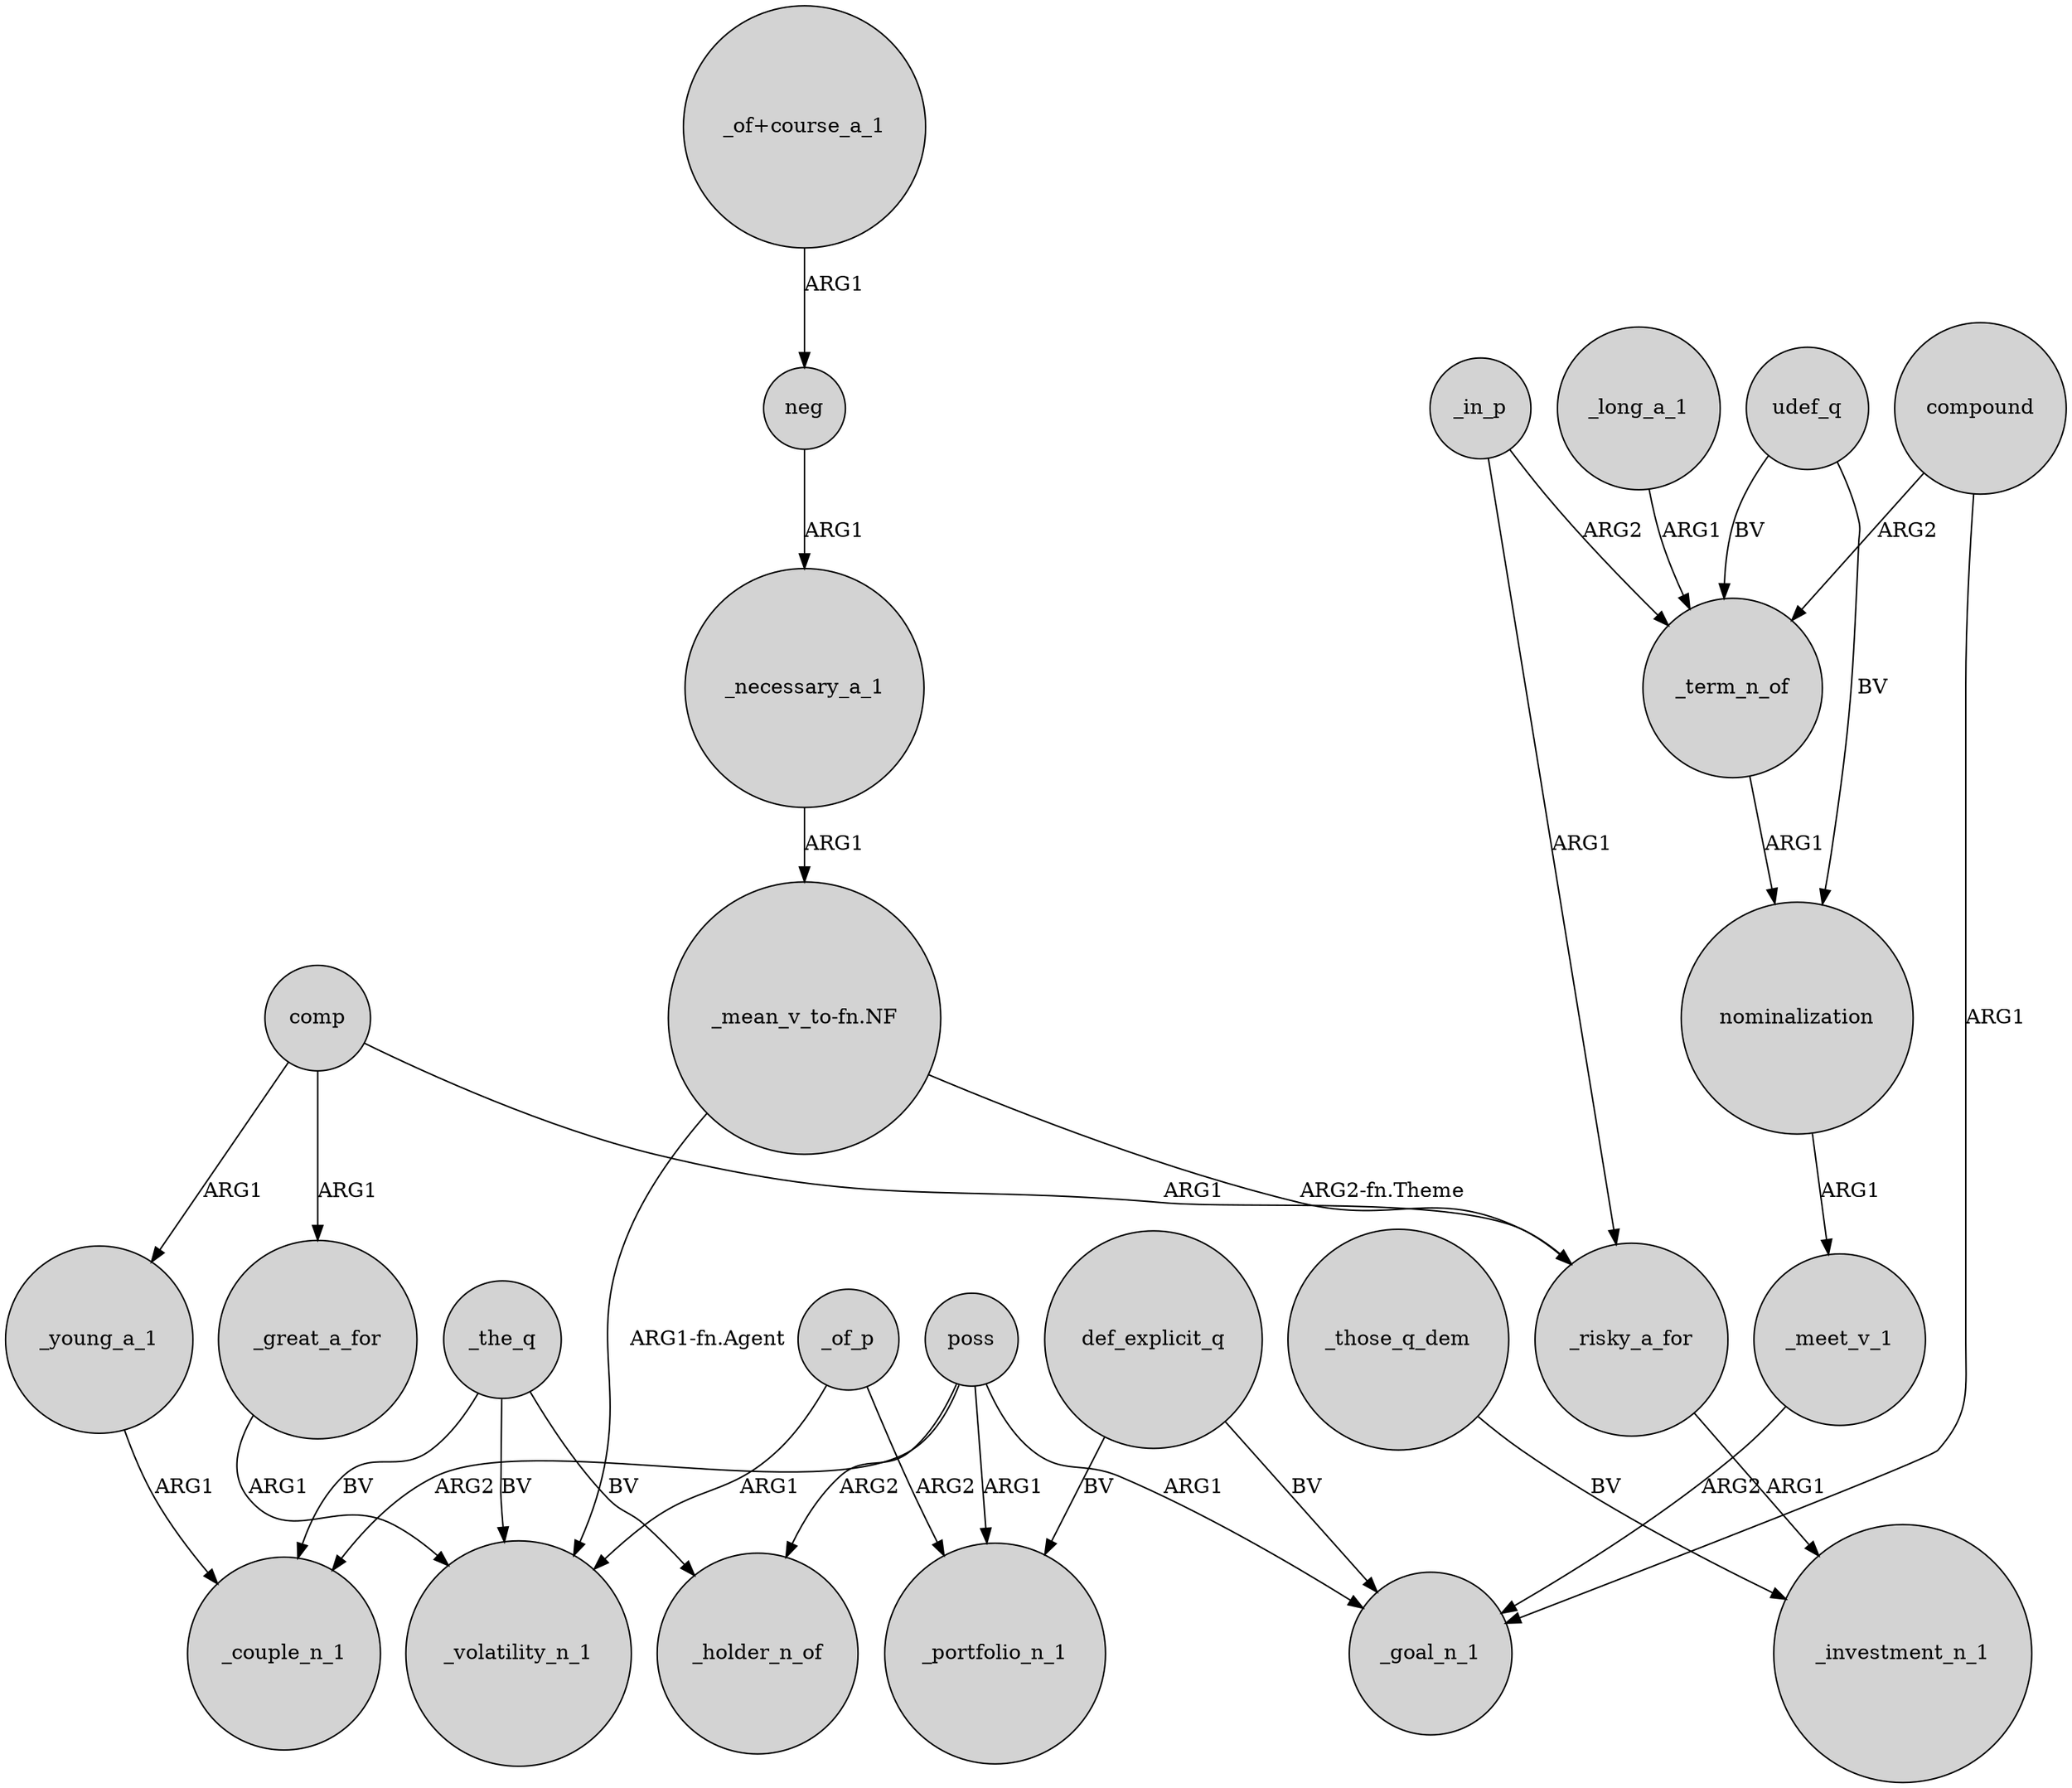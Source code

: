 digraph {
	node [shape=circle style=filled]
	poss -> _couple_n_1 [label=ARG2]
	_the_q -> _volatility_n_1 [label=BV]
	_the_q -> _couple_n_1 [label=BV]
	_great_a_for -> _volatility_n_1 [label=ARG1]
	neg -> _necessary_a_1 [label=ARG1]
	compound -> _term_n_of [label=ARG2]
	def_explicit_q -> _goal_n_1 [label=BV]
	"_mean_v_to-fn.NF" -> _volatility_n_1 [label="ARG1-fn.Agent"]
	comp -> _risky_a_for [label=ARG1]
	_of_p -> _volatility_n_1 [label=ARG1]
	_young_a_1 -> _couple_n_1 [label=ARG1]
	_those_q_dem -> _investment_n_1 [label=BV]
	_the_q -> _holder_n_of [label=BV]
	poss -> _portfolio_n_1 [label=ARG1]
	def_explicit_q -> _portfolio_n_1 [label=BV]
	comp -> _great_a_for [label=ARG1]
	poss -> _holder_n_of [label=ARG2]
	_in_p -> _risky_a_for [label=ARG1]
	poss -> _goal_n_1 [label=ARG1]
	_term_n_of -> nominalization [label=ARG1]
	_risky_a_for -> _investment_n_1 [label=ARG1]
	_meet_v_1 -> _goal_n_1 [label=ARG2]
	_in_p -> _term_n_of [label=ARG2]
	udef_q -> _term_n_of [label=BV]
	udef_q -> nominalization [label=BV]
	"_of+course_a_1" -> neg [label=ARG1]
	comp -> _young_a_1 [label=ARG1]
	nominalization -> _meet_v_1 [label=ARG1]
	compound -> _goal_n_1 [label=ARG1]
	_necessary_a_1 -> "_mean_v_to-fn.NF" [label=ARG1]
	"_mean_v_to-fn.NF" -> _risky_a_for [label="ARG2-fn.Theme"]
	_long_a_1 -> _term_n_of [label=ARG1]
	_of_p -> _portfolio_n_1 [label=ARG2]
}
